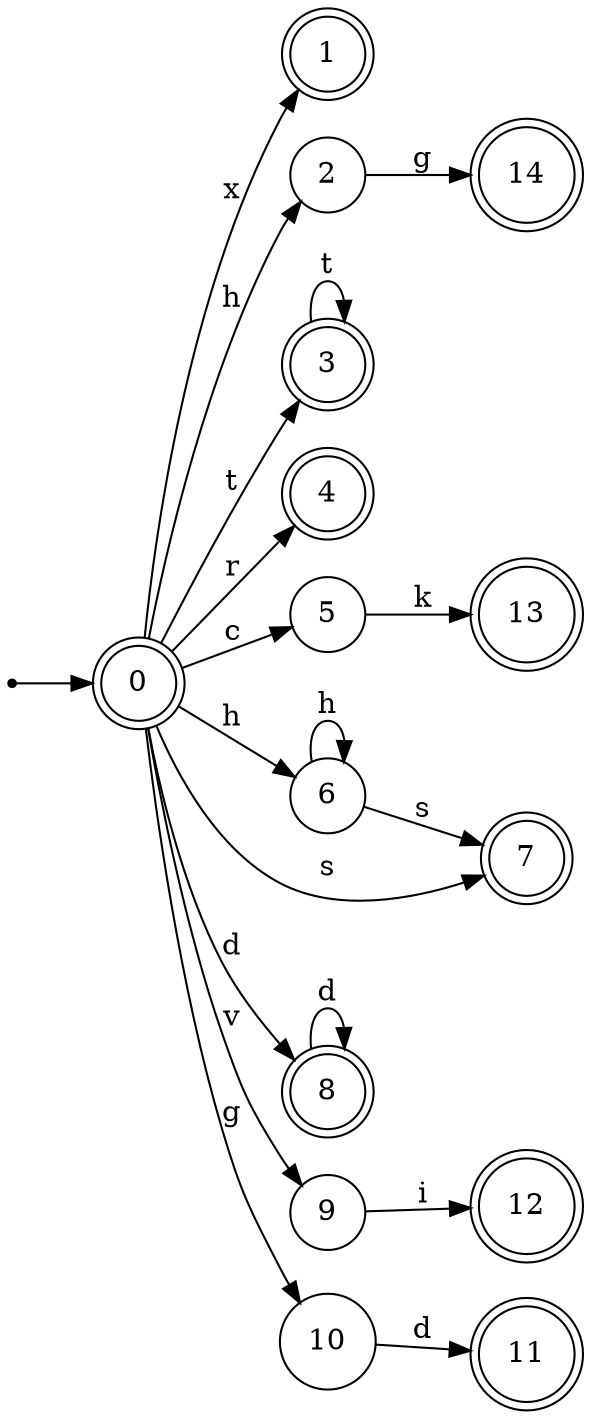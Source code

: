 digraph finite_state_machine {
rankdir=LR;
size="20,20";
node [shape = point]; "dummy0"
node [shape = doublecircle]; "0";"dummy0" -> "0";
node [shape = doublecircle]; "1";node [shape = circle]; "2";
node [shape = doublecircle]; "3";node [shape = doublecircle]; "4";node [shape = circle]; "5";
node [shape = circle]; "6";
node [shape = doublecircle]; "7";node [shape = doublecircle]; "8";node [shape = circle]; "9";
node [shape = circle]; "10";
node [shape = doublecircle]; "11";node [shape = doublecircle]; "12";node [shape = doublecircle]; "13";node [shape = doublecircle]; "14";"0" -> "1" [label = "x"];
 "0" -> "2" [label = "h"];
 "0" -> "6" [label = "h"];
 "0" -> "3" [label = "t"];
 "0" -> "4" [label = "r"];
 "0" -> "5" [label = "c"];
 "0" -> "7" [label = "s"];
 "0" -> "8" [label = "d"];
 "0" -> "9" [label = "v"];
 "0" -> "10" [label = "g"];
 "10" -> "11" [label = "d"];
 "9" -> "12" [label = "i"];
 "8" -> "8" [label = "d"];
 "6" -> "6" [label = "h"];
 "6" -> "7" [label = "s"];
 "5" -> "13" [label = "k"];
 "3" -> "3" [label = "t"];
 "2" -> "14" [label = "g"];
 }
